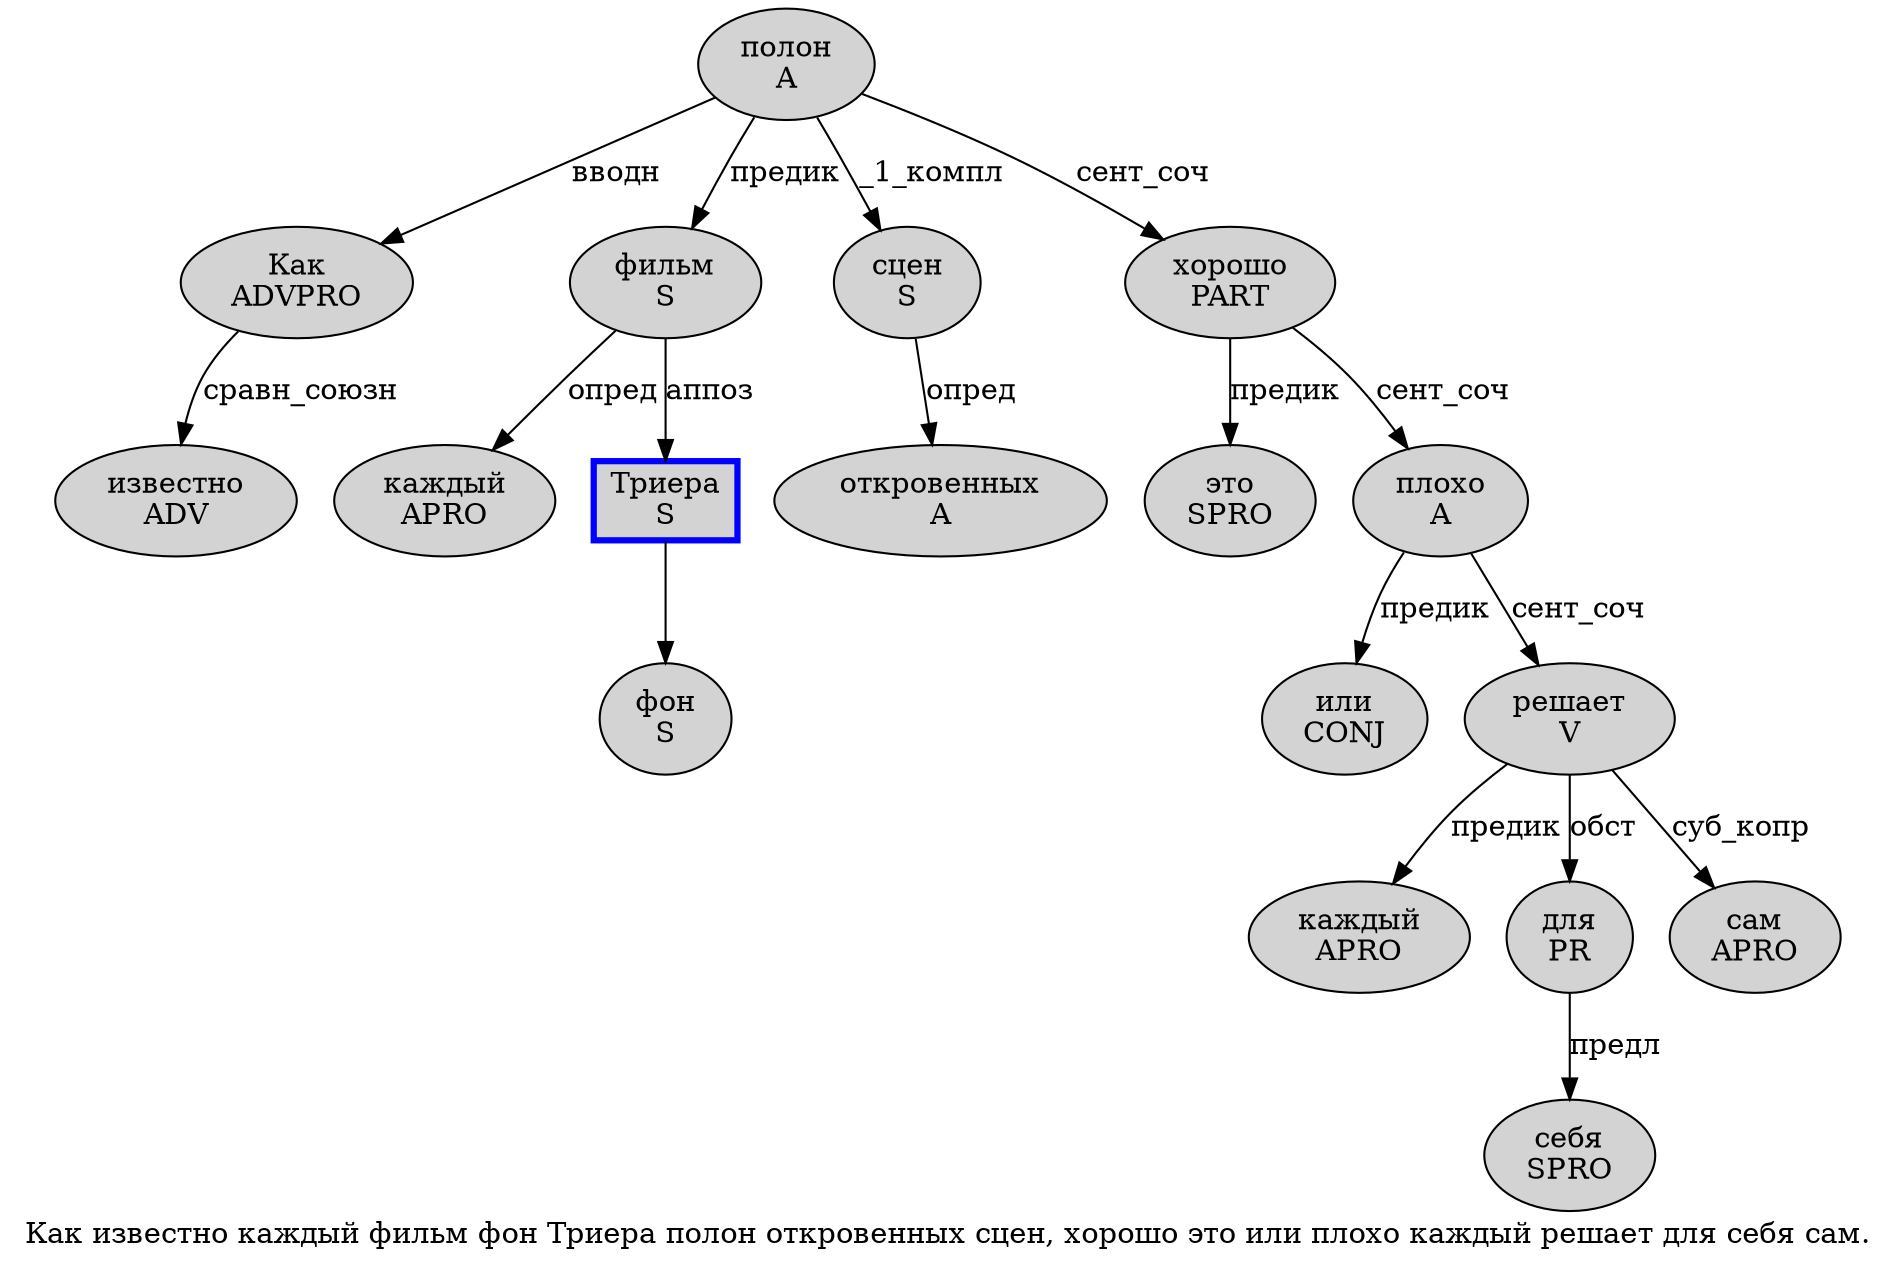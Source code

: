 digraph SENTENCE_528 {
	graph [label="Как известно каждый фильм фон Триера полон откровенных сцен, хорошо это или плохо каждый решает для себя сам."]
	node [style=filled]
		0 [label="Как
ADVPRO" color="" fillcolor=lightgray penwidth=1 shape=ellipse]
		1 [label="известно
ADV" color="" fillcolor=lightgray penwidth=1 shape=ellipse]
		2 [label="каждый
APRO" color="" fillcolor=lightgray penwidth=1 shape=ellipse]
		3 [label="фильм
S" color="" fillcolor=lightgray penwidth=1 shape=ellipse]
		4 [label="фон
S" color="" fillcolor=lightgray penwidth=1 shape=ellipse]
		5 [label="Триера
S" color=blue fillcolor=lightgray penwidth=3 shape=box]
		6 [label="полон
A" color="" fillcolor=lightgray penwidth=1 shape=ellipse]
		7 [label="откровенных
A" color="" fillcolor=lightgray penwidth=1 shape=ellipse]
		8 [label="сцен
S" color="" fillcolor=lightgray penwidth=1 shape=ellipse]
		10 [label="хорошо
PART" color="" fillcolor=lightgray penwidth=1 shape=ellipse]
		11 [label="это
SPRO" color="" fillcolor=lightgray penwidth=1 shape=ellipse]
		12 [label="или
CONJ" color="" fillcolor=lightgray penwidth=1 shape=ellipse]
		13 [label="плохо
A" color="" fillcolor=lightgray penwidth=1 shape=ellipse]
		14 [label="каждый
APRO" color="" fillcolor=lightgray penwidth=1 shape=ellipse]
		15 [label="решает
V" color="" fillcolor=lightgray penwidth=1 shape=ellipse]
		16 [label="для
PR" color="" fillcolor=lightgray penwidth=1 shape=ellipse]
		17 [label="себя
SPRO" color="" fillcolor=lightgray penwidth=1 shape=ellipse]
		18 [label="сам
APRO" color="" fillcolor=lightgray penwidth=1 shape=ellipse]
			3 -> 2 [label="опред"]
			3 -> 5 [label="аппоз"]
			6 -> 0 [label="вводн"]
			6 -> 3 [label="предик"]
			6 -> 8 [label="_1_компл"]
			6 -> 10 [label="сент_соч"]
			8 -> 7 [label="опред"]
			16 -> 17 [label="предл"]
			5 -> 4
			15 -> 14 [label="предик"]
			15 -> 16 [label="обст"]
			15 -> 18 [label="суб_копр"]
			0 -> 1 [label="сравн_союзн"]
			10 -> 11 [label="предик"]
			10 -> 13 [label="сент_соч"]
			13 -> 12 [label="предик"]
			13 -> 15 [label="сент_соч"]
}